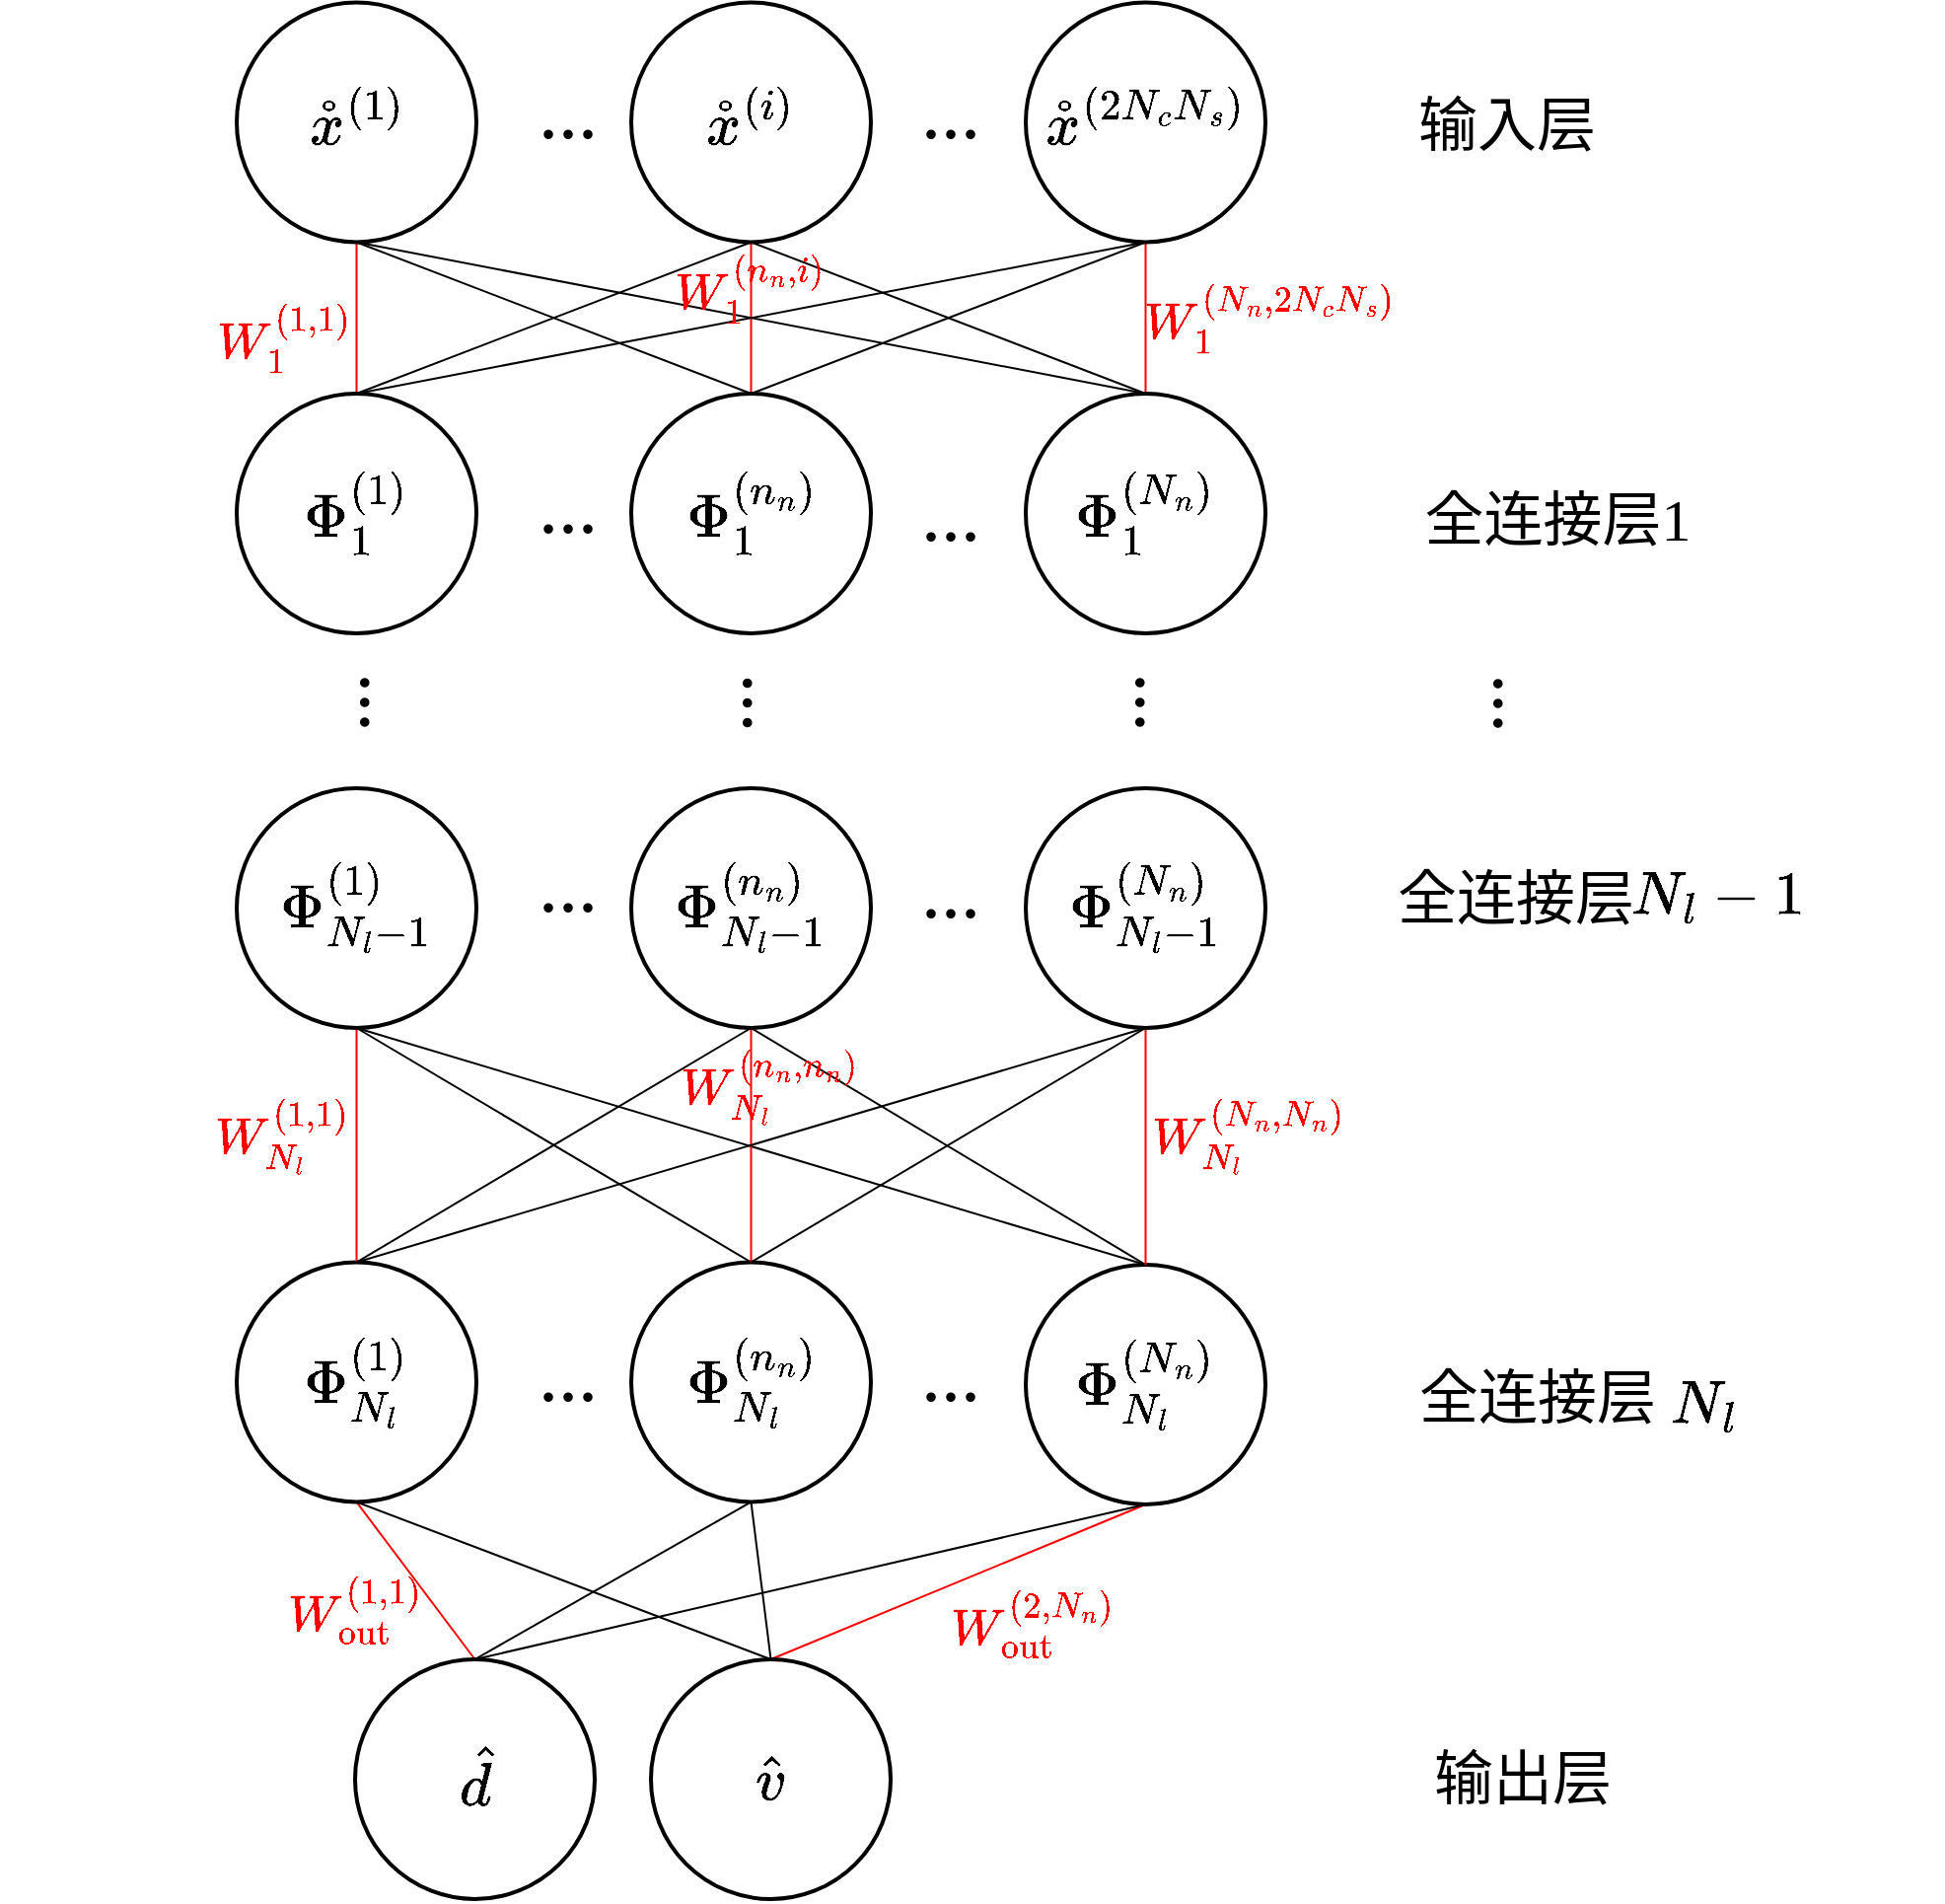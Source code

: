 <mxfile version="20.8.22" type="github">
  <diagram id="Nr91gBnzZNPVa7OQCYuw" name="第 1 页">
    <mxGraphModel dx="2608" dy="576" grid="1" gridSize="10" guides="1" tooltips="1" connect="1" arrows="1" fold="1" page="1" pageScale="1" pageWidth="827" pageHeight="1169" math="1" shadow="0">
      <root>
        <mxCell id="0" />
        <mxCell id="1" parent="0" />
        <mxCell id="OwIFoiRJL9QfCj11o62w-21" value="&lt;font style=&quot;font-size: 40px;&quot;&gt;...&lt;/font&gt;" style="text;html=1;strokeColor=none;fillColor=none;align=center;verticalAlign=middle;whiteSpace=wrap;rounded=0;fontFamily=Times New Roman;fontSize=30;movable=1;resizable=1;rotatable=1;deletable=1;editable=1;connectable=1;" parent="1" vertex="1">
          <mxGeometry x="-528.5" y="440" width="60" height="30" as="geometry" />
        </mxCell>
        <mxCell id="OwIFoiRJL9QfCj11o62w-37" value="&lt;font face=&quot;宋体&quot; style=&quot;font-size: 30px;&quot;&gt;输入层&lt;/font&gt;" style="text;html=1;strokeColor=none;fillColor=none;align=center;verticalAlign=middle;whiteSpace=wrap;rounded=0;fontFamily=Times New Roman;fontSize=50;" parent="1" vertex="1">
          <mxGeometry x="-356.5" y="440" width="280" height="30" as="geometry" />
        </mxCell>
        <mxCell id="M2UcmTgwvu7eOfn9CfLt-47" style="edgeStyle=none;rounded=0;orthogonalLoop=1;jettySize=auto;html=1;exitX=0.5;exitY=1;exitDx=0;exitDy=0;entryX=0.5;entryY=0;entryDx=0;entryDy=0;fontSize=40;endArrow=none;endFill=0;movable=0;resizable=0;rotatable=0;deletable=0;editable=0;connectable=0;" parent="1" source="M2UcmTgwvu7eOfn9CfLt-4" target="M2UcmTgwvu7eOfn9CfLt-13" edge="1">
          <mxGeometry relative="1" as="geometry" />
        </mxCell>
        <mxCell id="M2UcmTgwvu7eOfn9CfLt-48" style="edgeStyle=none;rounded=0;orthogonalLoop=1;jettySize=auto;html=1;exitX=0.5;exitY=1;exitDx=0;exitDy=0;entryX=0.5;entryY=0;entryDx=0;entryDy=0;fontSize=40;endArrow=none;endFill=0;movable=0;resizable=0;rotatable=0;deletable=0;editable=0;connectable=0;" parent="1" source="M2UcmTgwvu7eOfn9CfLt-4" target="M2UcmTgwvu7eOfn9CfLt-14" edge="1">
          <mxGeometry relative="1" as="geometry" />
        </mxCell>
        <mxCell id="M2UcmTgwvu7eOfn9CfLt-49" style="edgeStyle=none;rounded=0;orthogonalLoop=1;jettySize=auto;html=1;exitX=0.5;exitY=1;exitDx=0;exitDy=0;entryX=0.5;entryY=0;entryDx=0;entryDy=0;fontSize=40;endArrow=none;endFill=0;movable=0;resizable=0;rotatable=0;deletable=0;editable=0;connectable=0;strokeColor=#FF0000;" parent="1" source="M2UcmTgwvu7eOfn9CfLt-4" target="M2UcmTgwvu7eOfn9CfLt-15" edge="1">
          <mxGeometry relative="1" as="geometry" />
        </mxCell>
        <mxCell id="M2UcmTgwvu7eOfn9CfLt-4" value="&lt;span style=&quot;font-family: &amp;quot;Times New Roman&amp;quot;; font-size: 30px;&quot;&gt;$$\mathring{x}^{(2N_cN_s)}$$&lt;/span&gt;" style="ellipse;whiteSpace=wrap;html=1;aspect=fixed;strokeWidth=2;" parent="1" vertex="1">
          <mxGeometry x="-460" y="400.25" width="121.5" height="121.5" as="geometry" />
        </mxCell>
        <mxCell id="M2UcmTgwvu7eOfn9CfLt-44" style="edgeStyle=none;rounded=0;orthogonalLoop=1;jettySize=auto;html=1;exitX=0.5;exitY=1;exitDx=0;exitDy=0;entryX=0.5;entryY=0;entryDx=0;entryDy=0;fontSize=40;endArrow=none;endFill=0;movable=0;resizable=0;rotatable=0;deletable=0;editable=0;connectable=0;" parent="1" source="M2UcmTgwvu7eOfn9CfLt-5" target="M2UcmTgwvu7eOfn9CfLt-13" edge="1">
          <mxGeometry relative="1" as="geometry" />
        </mxCell>
        <mxCell id="M2UcmTgwvu7eOfn9CfLt-45" style="edgeStyle=none;rounded=0;orthogonalLoop=1;jettySize=auto;html=1;exitX=0.5;exitY=1;exitDx=0;exitDy=0;entryX=0.5;entryY=0;entryDx=0;entryDy=0;fontSize=40;endArrow=none;endFill=0;movable=0;resizable=0;rotatable=0;deletable=0;editable=0;connectable=0;strokeColor=#FF0000;" parent="1" source="M2UcmTgwvu7eOfn9CfLt-5" target="M2UcmTgwvu7eOfn9CfLt-14" edge="1">
          <mxGeometry relative="1" as="geometry" />
        </mxCell>
        <mxCell id="M2UcmTgwvu7eOfn9CfLt-46" style="edgeStyle=none;rounded=0;orthogonalLoop=1;jettySize=auto;html=1;exitX=0.5;exitY=1;exitDx=0;exitDy=0;entryX=0.5;entryY=0;entryDx=0;entryDy=0;fontSize=40;endArrow=none;endFill=0;movable=0;resizable=0;rotatable=0;deletable=0;editable=0;connectable=0;" parent="1" source="M2UcmTgwvu7eOfn9CfLt-5" target="M2UcmTgwvu7eOfn9CfLt-15" edge="1">
          <mxGeometry relative="1" as="geometry" />
        </mxCell>
        <mxCell id="M2UcmTgwvu7eOfn9CfLt-5" value="&lt;span style=&quot;font-family: &amp;quot;Times New Roman&amp;quot;; font-size: 30px;&quot;&gt;$$\mathring{x}^{(i)}$$&lt;/span&gt;" style="ellipse;whiteSpace=wrap;html=1;aspect=fixed;strokeWidth=2;" parent="1" vertex="1">
          <mxGeometry x="-660" y="400.25" width="121.5" height="121.5" as="geometry" />
        </mxCell>
        <mxCell id="M2UcmTgwvu7eOfn9CfLt-38" style="edgeStyle=none;rounded=0;orthogonalLoop=1;jettySize=auto;html=1;exitX=0.5;exitY=1;exitDx=0;exitDy=0;entryX=0.5;entryY=0;entryDx=0;entryDy=0;fontSize=40;endArrow=none;endFill=0;movable=0;resizable=0;rotatable=0;deletable=0;editable=0;connectable=0;strokeColor=#FF0000;fontColor=#FF0000;" parent="1" source="M2UcmTgwvu7eOfn9CfLt-9" target="M2UcmTgwvu7eOfn9CfLt-13" edge="1">
          <mxGeometry relative="1" as="geometry" />
        </mxCell>
        <mxCell id="M2UcmTgwvu7eOfn9CfLt-39" style="edgeStyle=none;rounded=0;orthogonalLoop=1;jettySize=auto;html=1;exitX=0.5;exitY=1;exitDx=0;exitDy=0;entryX=0.5;entryY=0;entryDx=0;entryDy=0;fontSize=40;endArrow=none;endFill=0;movable=0;resizable=0;rotatable=0;deletable=0;editable=0;connectable=0;" parent="1" source="M2UcmTgwvu7eOfn9CfLt-9" target="M2UcmTgwvu7eOfn9CfLt-14" edge="1">
          <mxGeometry relative="1" as="geometry" />
        </mxCell>
        <mxCell id="M2UcmTgwvu7eOfn9CfLt-40" style="edgeStyle=none;rounded=0;orthogonalLoop=1;jettySize=auto;html=1;exitX=0.5;exitY=1;exitDx=0;exitDy=0;entryX=0.5;entryY=0;entryDx=0;entryDy=0;fontSize=40;endArrow=none;endFill=0;movable=0;resizable=0;rotatable=0;deletable=0;editable=0;connectable=0;" parent="1" source="M2UcmTgwvu7eOfn9CfLt-9" target="M2UcmTgwvu7eOfn9CfLt-15" edge="1">
          <mxGeometry relative="1" as="geometry" />
        </mxCell>
        <mxCell id="M2UcmTgwvu7eOfn9CfLt-9" value="&lt;span style=&quot;font-family: &amp;quot;Times New Roman&amp;quot;; font-size: 30px;&quot;&gt;$$\mathring{x}^{(1)}$$&lt;/span&gt;" style="ellipse;whiteSpace=wrap;html=1;aspect=fixed;strokeWidth=2;" parent="1" vertex="1">
          <mxGeometry x="-860" y="400.25" width="121.5" height="121.5" as="geometry" />
        </mxCell>
        <mxCell id="M2UcmTgwvu7eOfn9CfLt-11" value="&lt;font style=&quot;font-size: 40px;&quot;&gt;...&lt;/font&gt;" style="text;html=1;strokeColor=none;fillColor=none;align=center;verticalAlign=middle;whiteSpace=wrap;rounded=0;fontFamily=Times New Roman;fontSize=30;movable=1;resizable=1;rotatable=1;deletable=1;editable=1;connectable=1;" parent="1" vertex="1">
          <mxGeometry x="-722" y="440" width="60" height="30" as="geometry" />
        </mxCell>
        <mxCell id="M2UcmTgwvu7eOfn9CfLt-13" value="&lt;span style=&quot;font-family: &amp;quot;Times New Roman&amp;quot;; font-size: 30px;&quot;&gt;$${\Phi}_{1}^{(1)}$$&lt;/span&gt;" style="ellipse;whiteSpace=wrap;html=1;aspect=fixed;strokeWidth=2;" parent="1" vertex="1">
          <mxGeometry x="-860" y="598.5" width="121.5" height="121.5" as="geometry" />
        </mxCell>
        <mxCell id="M2UcmTgwvu7eOfn9CfLt-14" value="&lt;span style=&quot;font-family: &amp;quot;Times New Roman&amp;quot;; font-size: 30px;&quot;&gt;$${\Phi}_{1}^{(n_n)}$$&lt;/span&gt;" style="ellipse;whiteSpace=wrap;html=1;aspect=fixed;strokeWidth=2;" parent="1" vertex="1">
          <mxGeometry x="-660" y="598.5" width="121.5" height="121.5" as="geometry" />
        </mxCell>
        <mxCell id="M2UcmTgwvu7eOfn9CfLt-15" value="&lt;span style=&quot;font-family: &amp;quot;Times New Roman&amp;quot;; font-size: 30px;&quot;&gt;$${\Phi}_{1}^{(N_n)}$$&lt;/span&gt;" style="ellipse;whiteSpace=wrap;html=1;aspect=fixed;strokeWidth=2;" parent="1" vertex="1">
          <mxGeometry x="-460" y="598.5" width="121.5" height="121.5" as="geometry" />
        </mxCell>
        <mxCell id="M2UcmTgwvu7eOfn9CfLt-16" value="&lt;font style=&quot;font-size: 40px;&quot;&gt;...&lt;/font&gt;" style="text;html=1;strokeColor=none;fillColor=none;align=center;verticalAlign=middle;whiteSpace=wrap;rounded=0;fontFamily=Times New Roman;fontSize=30;movable=1;resizable=1;rotatable=1;deletable=1;editable=1;connectable=1;" parent="1" vertex="1">
          <mxGeometry x="-528.5" y="643.5" width="60" height="30" as="geometry" />
        </mxCell>
        <mxCell id="M2UcmTgwvu7eOfn9CfLt-59" style="edgeStyle=none;rounded=0;orthogonalLoop=1;jettySize=auto;html=1;exitX=0.5;exitY=1;exitDx=0;exitDy=0;entryX=0.5;entryY=0;entryDx=0;entryDy=0;fontSize=40;endArrow=none;endFill=0;movable=0;resizable=0;rotatable=0;deletable=0;editable=0;connectable=0;strokeColor=#FF0000;" parent="1" source="M2UcmTgwvu7eOfn9CfLt-22" target="XeoROwiILn2AdARiK8tl-6" edge="1">
          <mxGeometry relative="1" as="geometry">
            <mxPoint x="-879.25" y="1100" as="targetPoint" />
          </mxGeometry>
        </mxCell>
        <mxCell id="XeoROwiILn2AdARiK8tl-16" style="edgeStyle=none;rounded=0;orthogonalLoop=1;jettySize=auto;html=1;exitX=0.5;exitY=1;exitDx=0;exitDy=0;entryX=0.5;entryY=0;entryDx=0;entryDy=0;endArrow=none;endFill=0;movable=0;resizable=0;rotatable=0;deletable=0;editable=0;connectable=0;" parent="1" source="M2UcmTgwvu7eOfn9CfLt-22" target="XeoROwiILn2AdARiK8tl-5" edge="1">
          <mxGeometry relative="1" as="geometry">
            <mxPoint x="-749.25" y="1100" as="targetPoint" />
          </mxGeometry>
        </mxCell>
        <mxCell id="M2UcmTgwvu7eOfn9CfLt-22" value="&lt;span style=&quot;font-family: &amp;quot;Times New Roman&amp;quot;; font-size: 30px;&quot;&gt;$${\Phi}_{N_l}^{(1)}$$&lt;/span&gt;" style="ellipse;whiteSpace=wrap;html=1;aspect=fixed;strokeWidth=2;" parent="1" vertex="1">
          <mxGeometry x="-860" y="1038.75" width="121.5" height="121.5" as="geometry" />
        </mxCell>
        <mxCell id="M2UcmTgwvu7eOfn9CfLt-60" style="edgeStyle=none;rounded=0;orthogonalLoop=1;jettySize=auto;html=1;exitX=0.5;exitY=1;exitDx=0;exitDy=0;fontSize=40;endArrow=none;endFill=0;entryX=0.5;entryY=0;entryDx=0;entryDy=0;movable=0;resizable=0;rotatable=0;deletable=0;editable=0;connectable=0;" parent="1" source="M2UcmTgwvu7eOfn9CfLt-23" target="XeoROwiILn2AdARiK8tl-5" edge="1">
          <mxGeometry relative="1" as="geometry">
            <mxPoint x="-879.25" y="1100" as="targetPoint" />
          </mxGeometry>
        </mxCell>
        <mxCell id="XeoROwiILn2AdARiK8tl-19" style="edgeStyle=none;rounded=0;orthogonalLoop=1;jettySize=auto;html=1;exitX=0.5;exitY=1;exitDx=0;exitDy=0;entryX=0.5;entryY=0;entryDx=0;entryDy=0;endArrow=none;endFill=0;movable=0;resizable=0;rotatable=0;deletable=0;editable=0;connectable=0;" parent="1" source="M2UcmTgwvu7eOfn9CfLt-23" target="XeoROwiILn2AdARiK8tl-6" edge="1">
          <mxGeometry relative="1" as="geometry">
            <mxPoint x="-749.25" y="1100" as="targetPoint" />
          </mxGeometry>
        </mxCell>
        <mxCell id="M2UcmTgwvu7eOfn9CfLt-23" value="&lt;span style=&quot;font-family: &amp;quot;Times New Roman&amp;quot;; font-size: 30px;&quot;&gt;$${\Phi}_{N_l}^{(n_n)}$$&lt;/span&gt;" style="ellipse;whiteSpace=wrap;html=1;aspect=fixed;strokeWidth=2;" parent="1" vertex="1">
          <mxGeometry x="-660" y="1038.75" width="121.5" height="121.5" as="geometry" />
        </mxCell>
        <mxCell id="M2UcmTgwvu7eOfn9CfLt-61" style="edgeStyle=none;rounded=0;orthogonalLoop=1;jettySize=auto;html=1;exitX=0.5;exitY=1;exitDx=0;exitDy=0;fontSize=40;endArrow=none;endFill=0;entryX=0.5;entryY=0;entryDx=0;entryDy=0;movable=0;resizable=0;rotatable=0;deletable=0;editable=0;connectable=0;strokeColor=#FF0000;" parent="1" source="M2UcmTgwvu7eOfn9CfLt-24" target="XeoROwiILn2AdARiK8tl-5" edge="1">
          <mxGeometry relative="1" as="geometry">
            <mxPoint x="-879.25" y="1100" as="targetPoint" />
          </mxGeometry>
        </mxCell>
        <mxCell id="XeoROwiILn2AdARiK8tl-20" style="edgeStyle=none;rounded=0;orthogonalLoop=1;jettySize=auto;html=1;exitX=0.5;exitY=1;exitDx=0;exitDy=0;entryX=0.5;entryY=0;entryDx=0;entryDy=0;endArrow=none;endFill=0;movable=0;resizable=0;rotatable=0;deletable=0;editable=0;connectable=0;" parent="1" source="M2UcmTgwvu7eOfn9CfLt-24" target="XeoROwiILn2AdARiK8tl-6" edge="1">
          <mxGeometry relative="1" as="geometry">
            <mxPoint x="-749.25" y="1100" as="targetPoint" />
          </mxGeometry>
        </mxCell>
        <mxCell id="M2UcmTgwvu7eOfn9CfLt-24" value="&lt;span style=&quot;font-family: &amp;quot;Times New Roman&amp;quot;; font-size: 30px;&quot;&gt;$${\Phi}_{N_l}^{(N_n)}$$&lt;/span&gt;" style="ellipse;whiteSpace=wrap;html=1;aspect=fixed;strokeWidth=2;" parent="1" vertex="1">
          <mxGeometry x="-460" y="1040" width="121.5" height="121.5" as="geometry" />
        </mxCell>
        <mxCell id="M2UcmTgwvu7eOfn9CfLt-25" value="&lt;font style=&quot;font-size: 40px;&quot;&gt;...&lt;/font&gt;" style="text;html=1;strokeColor=none;fillColor=none;align=center;verticalAlign=middle;whiteSpace=wrap;rounded=0;fontFamily=Times New Roman;fontSize=30;movable=1;resizable=1;rotatable=1;deletable=1;editable=1;connectable=1;" parent="1" vertex="1">
          <mxGeometry x="-528.5" y="835" width="60" height="30" as="geometry" />
        </mxCell>
        <mxCell id="M2UcmTgwvu7eOfn9CfLt-26" value="&lt;font style=&quot;font-size: 40px;&quot;&gt;...&lt;/font&gt;" style="text;html=1;strokeColor=none;fillColor=none;align=center;verticalAlign=middle;whiteSpace=wrap;rounded=0;fontFamily=Times New Roman;fontSize=30;movable=1;resizable=1;rotatable=1;deletable=1;editable=1;connectable=1;" parent="1" vertex="1">
          <mxGeometry x="-722" y="832" width="60" height="30" as="geometry" />
        </mxCell>
        <mxCell id="M2UcmTgwvu7eOfn9CfLt-27" value="&lt;font style=&quot;font-size: 40px;&quot;&gt;...&lt;/font&gt;" style="text;html=1;strokeColor=none;fillColor=none;align=center;verticalAlign=middle;whiteSpace=wrap;rounded=0;fontFamily=Times New Roman;fontSize=30;movable=1;resizable=1;rotatable=1;deletable=1;editable=1;connectable=1;rotation=90;" parent="1" vertex="1">
          <mxGeometry x="-813" y="740" width="60" height="30" as="geometry" />
        </mxCell>
        <mxCell id="M2UcmTgwvu7eOfn9CfLt-29" value="&lt;font style=&quot;font-size: 40px;&quot;&gt;...&lt;/font&gt;" style="text;html=1;strokeColor=none;fillColor=none;align=center;verticalAlign=middle;whiteSpace=wrap;rounded=0;fontFamily=Times New Roman;fontSize=30;movable=1;resizable=1;rotatable=1;deletable=1;editable=1;connectable=1;rotation=90;" parent="1" vertex="1">
          <mxGeometry x="-619.25" y="740" width="60" height="30" as="geometry" />
        </mxCell>
        <mxCell id="M2UcmTgwvu7eOfn9CfLt-30" value="&lt;font style=&quot;font-size: 40px;&quot;&gt;...&lt;/font&gt;" style="text;html=1;strokeColor=none;fillColor=none;align=center;verticalAlign=middle;whiteSpace=wrap;rounded=0;fontFamily=Times New Roman;fontSize=30;movable=1;resizable=1;rotatable=1;deletable=1;editable=1;connectable=1;rotation=90;" parent="1" vertex="1">
          <mxGeometry x="-420" y="740" width="60" height="30" as="geometry" />
        </mxCell>
        <mxCell id="7U1tbbjrAaeNdRE5ZruC-3" style="edgeStyle=orthogonalEdgeStyle;rounded=0;orthogonalLoop=1;jettySize=auto;html=1;exitX=0.5;exitY=1;exitDx=0;exitDy=0;" parent="1" edge="1">
          <mxGeometry relative="1" as="geometry">
            <mxPoint x="-183" y="877.5" as="sourcePoint" />
            <mxPoint x="-183" y="877.5" as="targetPoint" />
          </mxGeometry>
        </mxCell>
        <mxCell id="7U1tbbjrAaeNdRE5ZruC-4" value="&lt;font style=&quot;font-size: 40px;&quot;&gt;...&lt;/font&gt;" style="text;html=1;strokeColor=none;fillColor=none;align=center;verticalAlign=middle;whiteSpace=wrap;rounded=0;fontFamily=Times New Roman;fontSize=30;movable=1;resizable=1;rotatable=1;deletable=1;editable=1;connectable=1;rotation=90;" parent="1" vertex="1">
          <mxGeometry x="-238.5" y="740" width="60" height="30" as="geometry" />
        </mxCell>
        <mxCell id="t0eo6kWqra9Wq7suAkri-11" value="&lt;font face=&quot;宋体&quot; style=&quot;font-size: 30px;&quot;&gt;全连接层1&amp;nbsp;&lt;/font&gt;" style="text;html=1;strokeColor=none;fillColor=none;align=center;verticalAlign=middle;whiteSpace=wrap;rounded=0;fontFamily=Times New Roman;fontSize=50;" parent="1" vertex="1">
          <mxGeometry x="-330" y="595" width="287" height="120" as="geometry" />
        </mxCell>
        <mxCell id="t0eo6kWqra9Wq7suAkri-18" value="&lt;font style=&quot;font-size: 25px;&quot;&gt;$${W}^{(1,1)}_1$$&lt;/font&gt;" style="text;html=1;strokeColor=none;fillColor=none;align=center;verticalAlign=middle;rounded=0;fontFamily=Times New Roman;fontSize=50;fontColor=#FF0000;" parent="1" vertex="1">
          <mxGeometry x="-980" y="510" width="287" height="120" as="geometry" />
        </mxCell>
        <mxCell id="XeoROwiILn2AdARiK8tl-6" value="&lt;span style=&quot;font-family: &amp;quot;Times New Roman&amp;quot;; font-size: 30px;&quot;&gt;$$\hat{d}$$&lt;/span&gt;" style="ellipse;whiteSpace=wrap;html=1;aspect=fixed;strokeWidth=2;" parent="1" vertex="1">
          <mxGeometry x="-800" y="1240" width="121.5" height="121.5" as="geometry" />
        </mxCell>
        <mxCell id="XeoROwiILn2AdARiK8tl-5" value="&lt;span style=&quot;font-family: &amp;quot;Times New Roman&amp;quot;; font-size: 30px;&quot;&gt;$$\hat{v}$$&lt;/span&gt;" style="ellipse;whiteSpace=wrap;html=1;aspect=fixed;strokeWidth=2;" parent="1" vertex="1">
          <mxGeometry x="-650" y="1240" width="121.5" height="121.5" as="geometry" />
        </mxCell>
        <mxCell id="XeoROwiILn2AdARiK8tl-13" value="&lt;span style=&quot;font-size: 30px;&quot;&gt;&lt;font face=&quot;宋体&quot;&gt;输出层&lt;/font&gt;&lt;/span&gt;" style="text;whiteSpace=wrap;html=1;align=center;" parent="1" vertex="1">
          <mxGeometry x="-373" y="1275.75" width="330" height="50" as="geometry" />
        </mxCell>
        <mxCell id="XeoROwiILn2AdARiK8tl-31" value="&lt;font style=&quot;font-size: 40px;&quot;&gt;...&lt;/font&gt;" style="text;html=1;strokeColor=none;fillColor=none;align=center;verticalAlign=middle;whiteSpace=wrap;rounded=0;fontFamily=Times New Roman;fontSize=30;movable=1;resizable=1;rotatable=1;deletable=1;editable=1;connectable=1;" parent="1" vertex="1">
          <mxGeometry x="-722" y="640" width="60" height="30" as="geometry" />
        </mxCell>
        <mxCell id="XeoROwiILn2AdARiK8tl-33" value="&lt;span style=&quot;font-size: 25px;&quot;&gt;$${W}^{(N_n,2N_cN_s)}_1$$&lt;/span&gt;" style="text;html=1;strokeColor=none;fillColor=none;align=center;verticalAlign=middle;whiteSpace=wrap;rounded=0;fontFamily=Times New Roman;fontSize=50;fontColor=#FF0000;" parent="1" vertex="1">
          <mxGeometry x="-480.38" y="500" width="287" height="120" as="geometry" />
        </mxCell>
        <mxCell id="XeoROwiILn2AdARiK8tl-34" value="&lt;font style=&quot;font-size: 25px;&quot;&gt;$${W}^{(n_n,i)}_1$$&lt;/font&gt;" style="text;html=1;strokeColor=none;fillColor=none;align=center;verticalAlign=middle;whiteSpace=wrap;rounded=0;fontFamily=Times New Roman;fontSize=50;fontColor=#FF0000;" parent="1" vertex="1">
          <mxGeometry x="-742.75" y="485" width="287" height="120" as="geometry" />
        </mxCell>
        <mxCell id="XeoROwiILn2AdARiK8tl-37" value="&lt;font style=&quot;font-size: 25px;&quot;&gt;$${W}^{(1,1)}_\text{out}$$&lt;/font&gt;" style="text;html=1;strokeColor=none;fillColor=none;align=center;verticalAlign=middle;whiteSpace=wrap;rounded=0;fontFamily=Times New Roman;fontSize=50;fontColor=#FF0000;" parent="1" vertex="1">
          <mxGeometry x="-942.75" y="1155" width="287" height="120" as="geometry" />
        </mxCell>
        <mxCell id="XeoROwiILn2AdARiK8tl-38" value="&lt;font style=&quot;font-size: 25px;&quot;&gt;$${W}^{(2,N_n)}_\text{out}$$&lt;/font&gt;" style="text;html=1;strokeColor=none;fillColor=none;align=center;verticalAlign=middle;whiteSpace=wrap;rounded=0;fontFamily=Times New Roman;fontSize=50;fontColor=#FF0000;" parent="1" vertex="1">
          <mxGeometry x="-600" y="1161.5" width="287" height="120" as="geometry" />
        </mxCell>
        <mxCell id="XeoROwiILn2AdARiK8tl-40" style="edgeStyle=none;rounded=0;orthogonalLoop=1;jettySize=auto;html=1;exitX=0.5;exitY=1;exitDx=0;exitDy=0;entryX=0.5;entryY=0;entryDx=0;entryDy=0;fontSize=25;endArrow=none;endFill=0;movable=0;resizable=0;rotatable=0;deletable=0;editable=0;connectable=0;strokeColor=#FF0000;" parent="1" source="XeoROwiILn2AdARiK8tl-39" target="M2UcmTgwvu7eOfn9CfLt-22" edge="1">
          <mxGeometry relative="1" as="geometry" />
        </mxCell>
        <mxCell id="XeoROwiILn2AdARiK8tl-48" style="edgeStyle=none;rounded=0;orthogonalLoop=1;jettySize=auto;html=1;exitX=0.5;exitY=1;exitDx=0;exitDy=0;fontSize=25;endArrow=none;endFill=0;entryX=0.5;entryY=0;entryDx=0;entryDy=0;movable=0;resizable=0;rotatable=0;deletable=0;editable=0;connectable=0;" parent="1" source="XeoROwiILn2AdARiK8tl-39" target="M2UcmTgwvu7eOfn9CfLt-23" edge="1">
          <mxGeometry relative="1" as="geometry">
            <mxPoint x="-640" y="1040" as="targetPoint" />
          </mxGeometry>
        </mxCell>
        <mxCell id="XeoROwiILn2AdARiK8tl-49" style="edgeStyle=none;rounded=0;orthogonalLoop=1;jettySize=auto;html=1;exitX=0.5;exitY=1;exitDx=0;exitDy=0;entryX=0.5;entryY=0;entryDx=0;entryDy=0;fontSize=25;endArrow=none;endFill=0;movable=0;resizable=0;rotatable=0;deletable=0;editable=0;connectable=0;" parent="1" source="XeoROwiILn2AdARiK8tl-39" target="M2UcmTgwvu7eOfn9CfLt-24" edge="1">
          <mxGeometry relative="1" as="geometry" />
        </mxCell>
        <mxCell id="XeoROwiILn2AdARiK8tl-39" value="&lt;span style=&quot;font-family: &amp;quot;Times New Roman&amp;quot;; font-size: 30px;&quot;&gt;$${\Phi}_{N_l-1}^{(1)}$$&lt;/span&gt;" style="ellipse;whiteSpace=wrap;html=1;aspect=fixed;strokeWidth=2;" parent="1" vertex="1">
          <mxGeometry x="-860" y="798.5" width="121.5" height="121.5" as="geometry" />
        </mxCell>
        <mxCell id="XeoROwiILn2AdARiK8tl-43" style="edgeStyle=none;rounded=0;orthogonalLoop=1;jettySize=auto;html=1;exitX=0.5;exitY=1;exitDx=0;exitDy=0;entryX=0.5;entryY=0;entryDx=0;entryDy=0;fontSize=25;endArrow=none;endFill=0;movable=0;resizable=0;rotatable=0;deletable=0;editable=0;connectable=0;strokeColor=#FF0000;" parent="1" source="XeoROwiILn2AdARiK8tl-41" target="M2UcmTgwvu7eOfn9CfLt-23" edge="1">
          <mxGeometry relative="1" as="geometry" />
        </mxCell>
        <mxCell id="XeoROwiILn2AdARiK8tl-50" style="edgeStyle=none;rounded=0;orthogonalLoop=1;jettySize=auto;html=1;exitX=0.5;exitY=1;exitDx=0;exitDy=0;fontSize=25;endArrow=none;endFill=0;entryX=0.5;entryY=0;entryDx=0;entryDy=0;movable=0;resizable=0;rotatable=0;deletable=0;editable=0;connectable=0;" parent="1" source="XeoROwiILn2AdARiK8tl-41" target="M2UcmTgwvu7eOfn9CfLt-24" edge="1">
          <mxGeometry relative="1" as="geometry">
            <mxPoint x="-890" y="1050" as="targetPoint" />
          </mxGeometry>
        </mxCell>
        <mxCell id="XeoROwiILn2AdARiK8tl-51" style="edgeStyle=none;rounded=0;orthogonalLoop=1;jettySize=auto;html=1;exitX=0.5;exitY=1;exitDx=0;exitDy=0;entryX=0.5;entryY=0;entryDx=0;entryDy=0;fontSize=25;endArrow=none;endFill=0;movable=0;resizable=0;rotatable=0;deletable=0;editable=0;connectable=0;" parent="1" source="XeoROwiILn2AdARiK8tl-41" target="M2UcmTgwvu7eOfn9CfLt-22" edge="1">
          <mxGeometry relative="1" as="geometry" />
        </mxCell>
        <mxCell id="XeoROwiILn2AdARiK8tl-41" value="&lt;span style=&quot;font-family: &amp;quot;Times New Roman&amp;quot;; font-size: 30px;&quot;&gt;$${\Phi}_{N_l-1}^{(n_n)}$$&lt;/span&gt;" style="ellipse;whiteSpace=wrap;html=1;aspect=fixed;strokeWidth=2;" parent="1" vertex="1">
          <mxGeometry x="-660" y="798.5" width="121.5" height="121.5" as="geometry" />
        </mxCell>
        <mxCell id="XeoROwiILn2AdARiK8tl-44" style="edgeStyle=none;rounded=0;orthogonalLoop=1;jettySize=auto;html=1;exitX=0.5;exitY=1;exitDx=0;exitDy=0;entryX=0.5;entryY=0;entryDx=0;entryDy=0;fontSize=25;endArrow=none;endFill=0;movable=0;resizable=0;rotatable=0;deletable=0;editable=0;connectable=0;strokeColor=#FF0000;" parent="1" source="XeoROwiILn2AdARiK8tl-42" target="M2UcmTgwvu7eOfn9CfLt-24" edge="1">
          <mxGeometry relative="1" as="geometry" />
        </mxCell>
        <mxCell id="XeoROwiILn2AdARiK8tl-52" style="edgeStyle=none;rounded=0;orthogonalLoop=1;jettySize=auto;html=1;exitX=0.5;exitY=1;exitDx=0;exitDy=0;entryX=0.5;entryY=0;entryDx=0;entryDy=0;fontSize=25;endArrow=none;endFill=0;movable=0;resizable=0;rotatable=0;deletable=0;editable=0;connectable=0;" parent="1" source="XeoROwiILn2AdARiK8tl-42" target="M2UcmTgwvu7eOfn9CfLt-22" edge="1">
          <mxGeometry relative="1" as="geometry" />
        </mxCell>
        <mxCell id="XeoROwiILn2AdARiK8tl-53" style="edgeStyle=none;rounded=0;orthogonalLoop=1;jettySize=auto;html=1;exitX=0.5;exitY=1;exitDx=0;exitDy=0;entryX=0.5;entryY=0;entryDx=0;entryDy=0;fontSize=25;endArrow=none;endFill=0;movable=0;resizable=0;rotatable=0;deletable=0;editable=0;connectable=0;" parent="1" source="XeoROwiILn2AdARiK8tl-42" target="M2UcmTgwvu7eOfn9CfLt-23" edge="1">
          <mxGeometry relative="1" as="geometry" />
        </mxCell>
        <mxCell id="XeoROwiILn2AdARiK8tl-42" value="&lt;span style=&quot;font-family: &amp;quot;Times New Roman&amp;quot;; font-size: 30px;&quot;&gt;$${\Phi}_{N_l-1}^{(N_n)}$$&lt;/span&gt;" style="ellipse;whiteSpace=wrap;html=1;aspect=fixed;strokeWidth=2;" parent="1" vertex="1">
          <mxGeometry x="-460" y="798.5" width="121.5" height="121.5" as="geometry" />
        </mxCell>
        <mxCell id="XeoROwiILn2AdARiK8tl-45" value="&lt;font style=&quot;font-size: 25px;&quot;&gt;$${W}^{(1,1)}_{N_l}$$&lt;/font&gt;" style="text;html=1;strokeColor=none;fillColor=none;align=center;verticalAlign=middle;whiteSpace=wrap;rounded=0;fontFamily=Times New Roman;fontSize=50;fontColor=#FF0000;" parent="1" vertex="1">
          <mxGeometry x="-980" y="915" width="287" height="120" as="geometry" />
        </mxCell>
        <mxCell id="XeoROwiILn2AdARiK8tl-46" value="&lt;font style=&quot;font-size: 25px;&quot;&gt;$${W}^{(n_n,n_n)}_{N_l}$$&lt;/font&gt;" style="text;html=1;strokeColor=none;fillColor=none;align=center;verticalAlign=middle;whiteSpace=wrap;rounded=0;fontFamily=Times New Roman;fontSize=50;fontColor=#FF0000;" parent="1" vertex="1">
          <mxGeometry x="-732.75" y="890" width="287" height="120" as="geometry" />
        </mxCell>
        <mxCell id="XeoROwiILn2AdARiK8tl-47" value="&lt;font style=&quot;font-size: 25px;&quot;&gt;$${W}^{(N_n,N_n)}_{N_l}$$&lt;/font&gt;" style="text;html=1;strokeColor=none;fillColor=none;align=center;verticalAlign=middle;whiteSpace=wrap;rounded=0;fontFamily=Times New Roman;fontSize=50;labelBorderColor=none;fontColor=#FF0000;" parent="1" vertex="1">
          <mxGeometry x="-490" y="915" width="287" height="120" as="geometry" />
        </mxCell>
        <mxCell id="CB7Ro9h_NJcxQG_lgQYG-1" value="&lt;font style=&quot;font-size: 40px;&quot;&gt;...&lt;/font&gt;" style="text;html=1;strokeColor=none;fillColor=none;align=center;verticalAlign=middle;whiteSpace=wrap;rounded=0;fontFamily=Times New Roman;fontSize=30;movable=1;resizable=1;rotatable=1;deletable=1;editable=1;connectable=1;" parent="1" vertex="1">
          <mxGeometry x="-722" y="1080" width="60" height="30" as="geometry" />
        </mxCell>
        <mxCell id="CB7Ro9h_NJcxQG_lgQYG-2" value="&lt;font style=&quot;font-size: 40px;&quot;&gt;...&lt;/font&gt;" style="text;html=1;strokeColor=none;fillColor=none;align=center;verticalAlign=middle;whiteSpace=wrap;rounded=0;fontFamily=Times New Roman;fontSize=30;movable=1;resizable=1;rotatable=1;deletable=1;editable=1;connectable=1;" parent="1" vertex="1">
          <mxGeometry x="-528.5" y="1080" width="60" height="30" as="geometry" />
        </mxCell>
        <mxCell id="6lGiRCO-KDSi75rr7EYO-1" value="" style="group" parent="1" vertex="1" connectable="0">
          <mxGeometry x="-335" y="787" width="292" height="120" as="geometry" />
        </mxCell>
        <mxCell id="t0eo6kWqra9Wq7suAkri-14" value="&lt;span style=&quot;font-size: 30px;&quot;&gt;&lt;font face=&quot;宋体&quot;&gt;全连接层&lt;/font&gt;&lt;/span&gt;" style="text;html=1;strokeColor=none;fillColor=none;align=center;verticalAlign=middle;whiteSpace=wrap;rounded=0;fontFamily=Times New Roman;fontSize=50;" parent="6lGiRCO-KDSi75rr7EYO-1" vertex="1">
          <mxGeometry x="-20" width="287" height="120" as="geometry" />
        </mxCell>
        <mxCell id="t0eo6kWqra9Wq7suAkri-16" value="&lt;span style=&quot;color: rgb(0, 0, 0); font-family: &amp;quot;Times New Roman&amp;quot;; font-size: 30px; font-style: normal; font-variant-ligatures: normal; font-variant-caps: normal; font-weight: 400; letter-spacing: normal; orphans: 2; text-align: center; text-indent: 0px; text-transform: none; widows: 2; word-spacing: 0px; -webkit-text-stroke-width: 0px; background-color: rgb(248, 249, 250); text-decoration-thickness: initial; text-decoration-style: initial; text-decoration-color: initial; float: none; display: inline !important;&quot;&gt;$$N_l-1$$&lt;/span&gt;" style="text;whiteSpace=wrap;html=1;" parent="6lGiRCO-KDSi75rr7EYO-1" vertex="1">
          <mxGeometry x="180" y="10" width="140" height="60" as="geometry" />
        </mxCell>
        <mxCell id="6lGiRCO-KDSi75rr7EYO-2" value="" style="group" parent="1" vertex="1" connectable="0">
          <mxGeometry x="-344" y="1040.25" width="301" height="120" as="geometry" />
        </mxCell>
        <mxCell id="XeoROwiILn2AdARiK8tl-14" value="&lt;span style=&quot;font-size: 30px;&quot;&gt;&lt;font face=&quot;宋体&quot;&gt;全连接层&lt;/font&gt;&lt;/span&gt;" style="text;html=1;strokeColor=none;fillColor=none;align=center;verticalAlign=middle;whiteSpace=wrap;rounded=0;fontFamily=Times New Roman;fontSize=50;" parent="6lGiRCO-KDSi75rr7EYO-2" vertex="1">
          <mxGeometry width="287" height="120" as="geometry" />
        </mxCell>
        <mxCell id="XeoROwiILn2AdARiK8tl-15" value="&lt;span style=&quot;color: rgb(0, 0, 0); font-family: &amp;quot;Times New Roman&amp;quot;; font-size: 30px; font-style: normal; font-variant-ligatures: normal; font-variant-caps: normal; font-weight: 400; letter-spacing: normal; orphans: 2; text-align: center; text-indent: 0px; text-transform: none; widows: 2; word-spacing: 0px; -webkit-text-stroke-width: 0px; background-color: rgb(248, 249, 250); text-decoration-thickness: initial; text-decoration-style: initial; text-decoration-color: initial; float: none; display: inline !important;&quot;&gt;$$N_l$$&lt;/span&gt;" style="text;whiteSpace=wrap;html=1;" parent="6lGiRCO-KDSi75rr7EYO-2" vertex="1">
          <mxGeometry x="209" y="15" width="140" height="60" as="geometry" />
        </mxCell>
      </root>
    </mxGraphModel>
  </diagram>
</mxfile>
